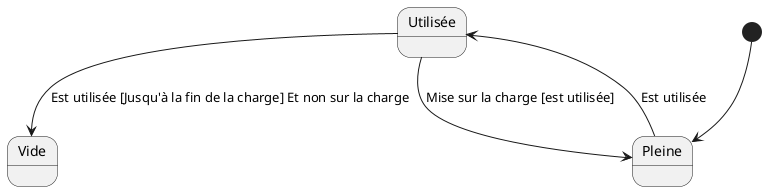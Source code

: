 @startuml Pile
State Vide
State Utilisée
State Pleine

[*] --> Pleine
Pleine --> Utilisée : Est utilisée
Utilisée --> Vide : Est utilisée [Jusqu'à la fin de la charge] Et non sur la charge

Utilisée --> Pleine : Mise sur la charge [est utilisée]
@enduml